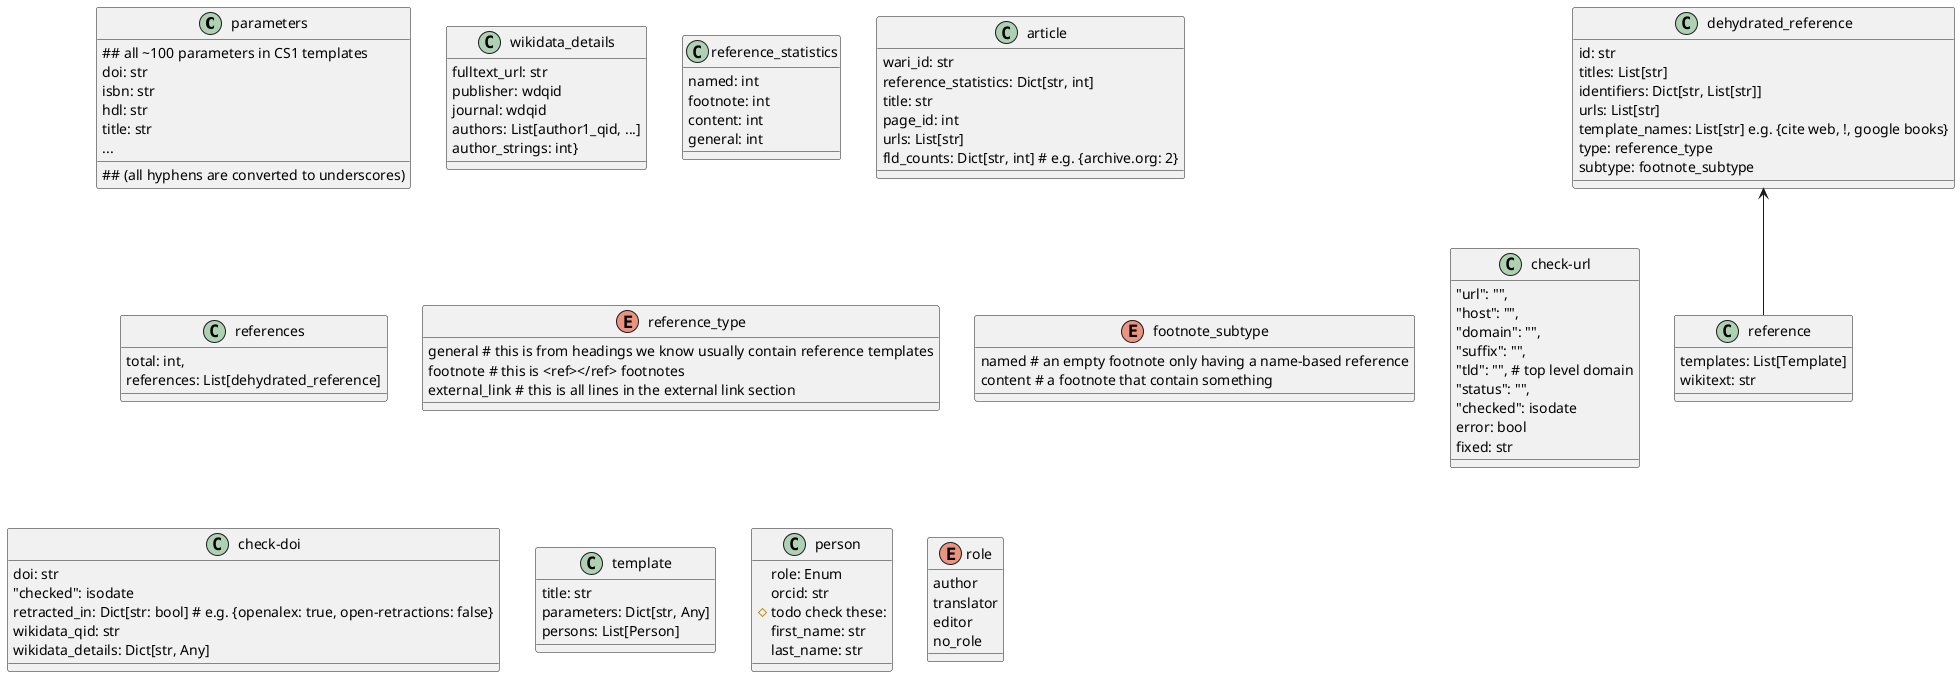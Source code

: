 @startuml
'https://plantuml.com/class-diagram

'class references_count{
'total: int
'}
class parameters{
## all ~100 parameters in CS1 templates
## (all hyphens are converted to underscores)
doi: str
isbn: str
hdl: str
title: str
...
}
class wikidata_details{
fulltext_url: str
publisher: wdqid
journal: wdqid
authors: List[author1_qid, ...]
author_strings: int}
}
class reference_statistics{
named: int
footnote: int
content: int
general: int
}
class article{
wari_id: str
reference_statistics: Dict[str, int]
title: str
page_id: int
urls: List[str]
fld_counts: Dict[str, int] # e.g. {archive.org: 2}
}
class references{
total: int,
references: List[dehydrated_reference]
}
class reference{
templates: List[Template]
wikitext: str
}
enum reference_type{
general # this is from headings we know usually contain reference templates
footnote # this is <ref></ref> footnotes
external_link # this is all lines in the external link section
}
enum footnote_subtype{
named # an empty footnote only having a name-based reference
content # a footnote that contain something
}
class dehydrated_reference {
id: str
titles: List[str]
identifiers: Dict[str, List[str]]
urls: List[str]
template_names: List[str] e.g. {cite web, !, google books}
type: reference_type
subtype: footnote_subtype
}
dehydrated_reference <-- reference
class check-url{
"url": "",
"host": "",
"domain": "",
"suffix": "",
"tld": "", # top level domain
"status": "",
"checked": isodate
error: bool
fixed: str
}
class check-doi{
doi: str
"checked": isodate
retracted_in: Dict[str: bool] # e.g. {openalex: true, open-retractions: false}
wikidata_qid: str
wikidata_details: Dict[str, Any]
}
class template{
title: str
parameters: Dict[str, Any]
persons: List[Person]
}
class person{
role: Enum
orcid: str
# todo check these:
first_name: str
last_name: str
}
enum role{
author
translator
editor
no_role
}
@enduml